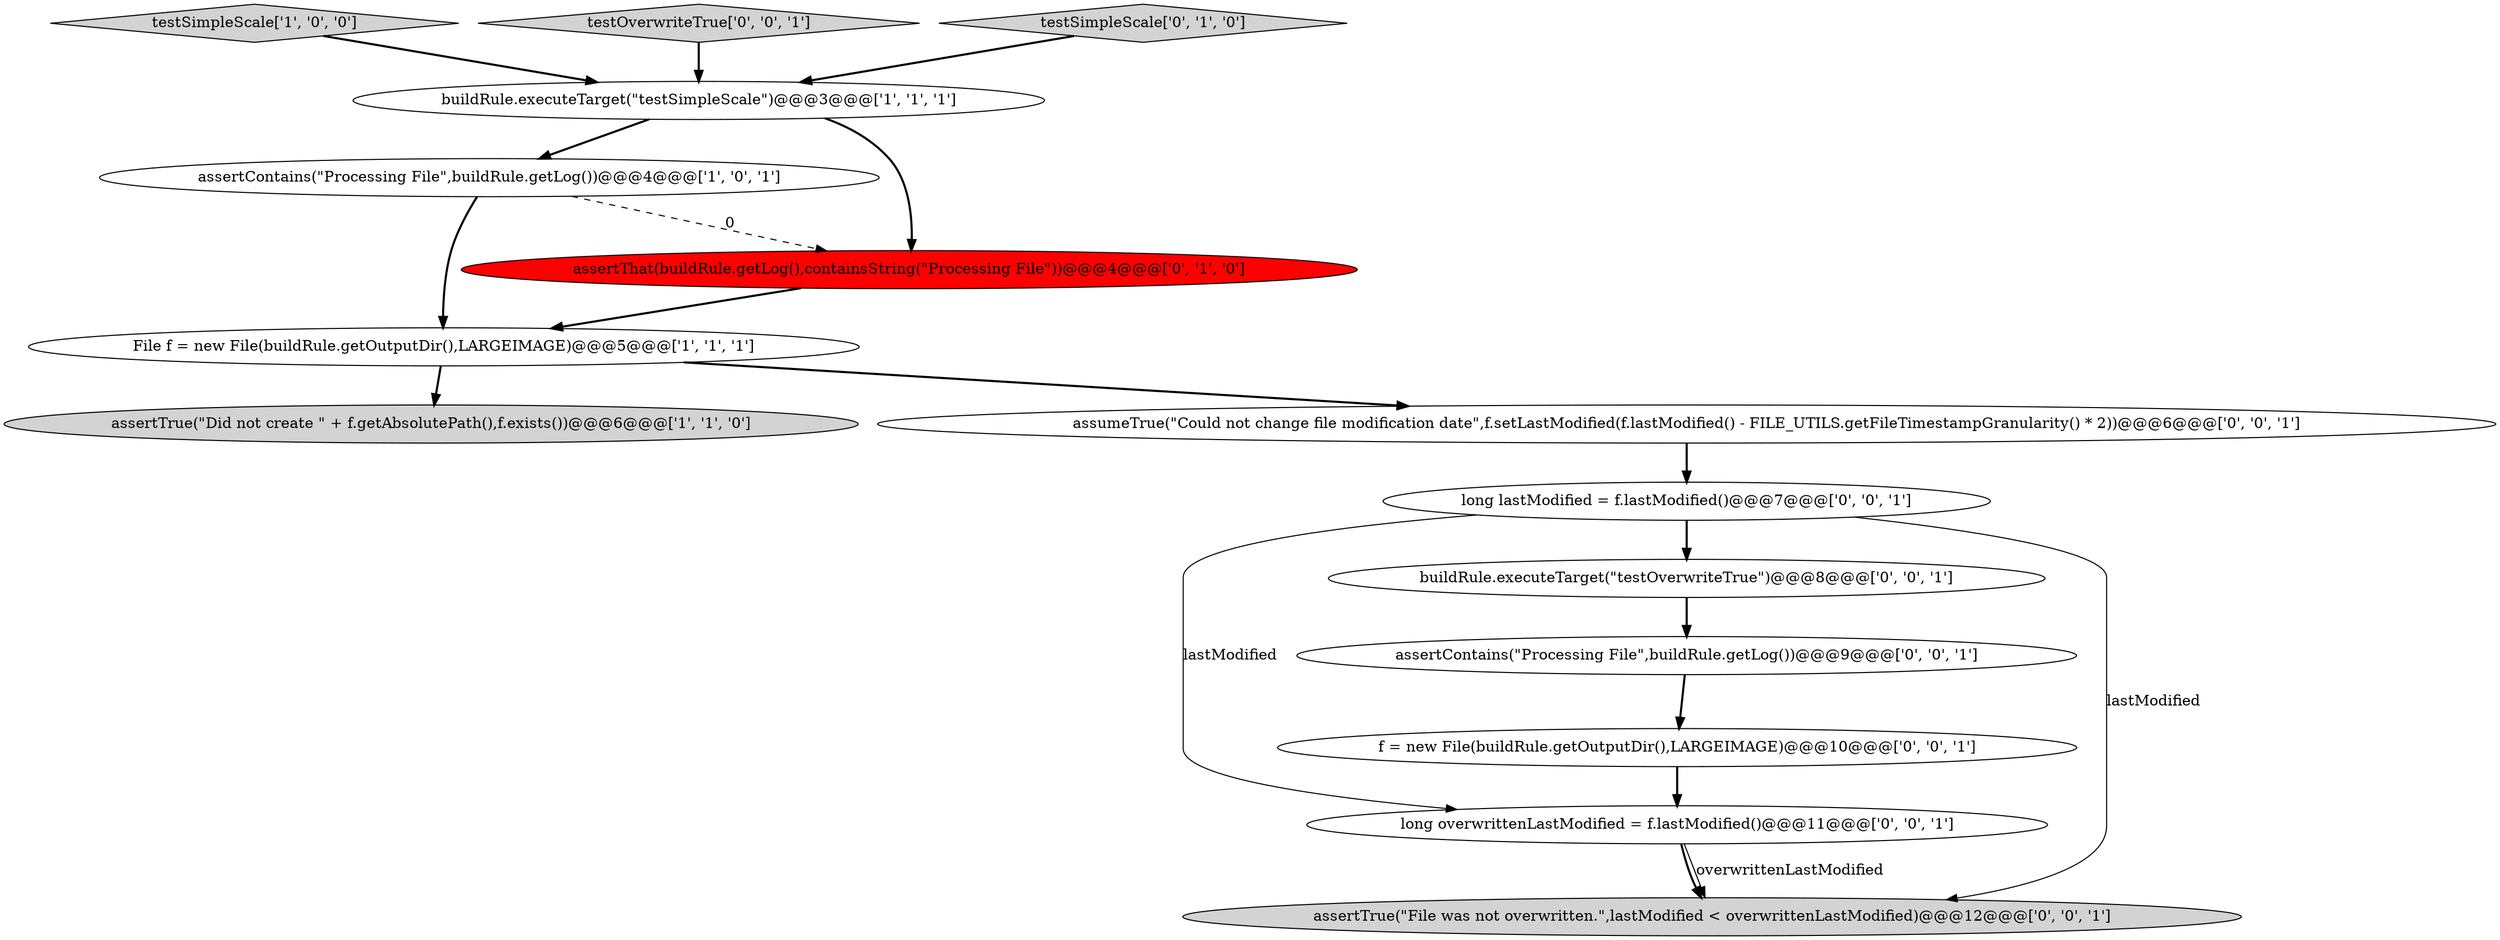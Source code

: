 digraph {
2 [style = filled, label = "assertTrue(\"Did not create \" + f.getAbsolutePath(),f.exists())@@@6@@@['1', '1', '0']", fillcolor = lightgray, shape = ellipse image = "AAA0AAABBB1BBB"];
13 [style = filled, label = "long overwrittenLastModified = f.lastModified()@@@11@@@['0', '0', '1']", fillcolor = white, shape = ellipse image = "AAA0AAABBB3BBB"];
10 [style = filled, label = "assertContains(\"Processing File\",buildRule.getLog())@@@9@@@['0', '0', '1']", fillcolor = white, shape = ellipse image = "AAA0AAABBB3BBB"];
3 [style = filled, label = "testSimpleScale['1', '0', '0']", fillcolor = lightgray, shape = diamond image = "AAA0AAABBB1BBB"];
12 [style = filled, label = "buildRule.executeTarget(\"testOverwriteTrue\")@@@8@@@['0', '0', '1']", fillcolor = white, shape = ellipse image = "AAA0AAABBB3BBB"];
14 [style = filled, label = "assertTrue(\"File was not overwritten.\",lastModified < overwrittenLastModified)@@@12@@@['0', '0', '1']", fillcolor = lightgray, shape = ellipse image = "AAA0AAABBB3BBB"];
9 [style = filled, label = "testOverwriteTrue['0', '0', '1']", fillcolor = lightgray, shape = diamond image = "AAA0AAABBB3BBB"];
6 [style = filled, label = "testSimpleScale['0', '1', '0']", fillcolor = lightgray, shape = diamond image = "AAA0AAABBB2BBB"];
0 [style = filled, label = "assertContains(\"Processing File\",buildRule.getLog())@@@4@@@['1', '0', '1']", fillcolor = white, shape = ellipse image = "AAA0AAABBB1BBB"];
5 [style = filled, label = "assertThat(buildRule.getLog(),containsString(\"Processing File\"))@@@4@@@['0', '1', '0']", fillcolor = red, shape = ellipse image = "AAA1AAABBB2BBB"];
8 [style = filled, label = "f = new File(buildRule.getOutputDir(),LARGEIMAGE)@@@10@@@['0', '0', '1']", fillcolor = white, shape = ellipse image = "AAA0AAABBB3BBB"];
11 [style = filled, label = "long lastModified = f.lastModified()@@@7@@@['0', '0', '1']", fillcolor = white, shape = ellipse image = "AAA0AAABBB3BBB"];
4 [style = filled, label = "buildRule.executeTarget(\"testSimpleScale\")@@@3@@@['1', '1', '1']", fillcolor = white, shape = ellipse image = "AAA0AAABBB1BBB"];
1 [style = filled, label = "File f = new File(buildRule.getOutputDir(),LARGEIMAGE)@@@5@@@['1', '1', '1']", fillcolor = white, shape = ellipse image = "AAA0AAABBB1BBB"];
7 [style = filled, label = "assumeTrue(\"Could not change file modification date\",f.setLastModified(f.lastModified() - FILE_UTILS.getFileTimestampGranularity() * 2))@@@6@@@['0', '0', '1']", fillcolor = white, shape = ellipse image = "AAA0AAABBB3BBB"];
5->1 [style = bold, label=""];
6->4 [style = bold, label=""];
1->2 [style = bold, label=""];
11->12 [style = bold, label=""];
7->11 [style = bold, label=""];
12->10 [style = bold, label=""];
11->14 [style = solid, label="lastModified"];
13->14 [style = solid, label="overwrittenLastModified"];
10->8 [style = bold, label=""];
9->4 [style = bold, label=""];
11->13 [style = solid, label="lastModified"];
0->5 [style = dashed, label="0"];
4->5 [style = bold, label=""];
3->4 [style = bold, label=""];
0->1 [style = bold, label=""];
1->7 [style = bold, label=""];
13->14 [style = bold, label=""];
8->13 [style = bold, label=""];
4->0 [style = bold, label=""];
}
